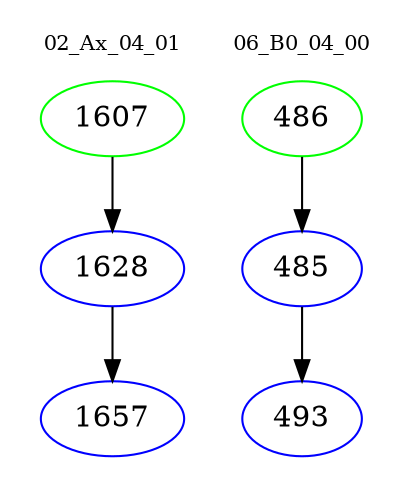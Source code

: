 digraph{
subgraph cluster_0 {
color = white
label = "02_Ax_04_01";
fontsize=10;
T0_1607 [label="1607", color="green"]
T0_1607 -> T0_1628 [color="black"]
T0_1628 [label="1628", color="blue"]
T0_1628 -> T0_1657 [color="black"]
T0_1657 [label="1657", color="blue"]
}
subgraph cluster_1 {
color = white
label = "06_B0_04_00";
fontsize=10;
T1_486 [label="486", color="green"]
T1_486 -> T1_485 [color="black"]
T1_485 [label="485", color="blue"]
T1_485 -> T1_493 [color="black"]
T1_493 [label="493", color="blue"]
}
}
